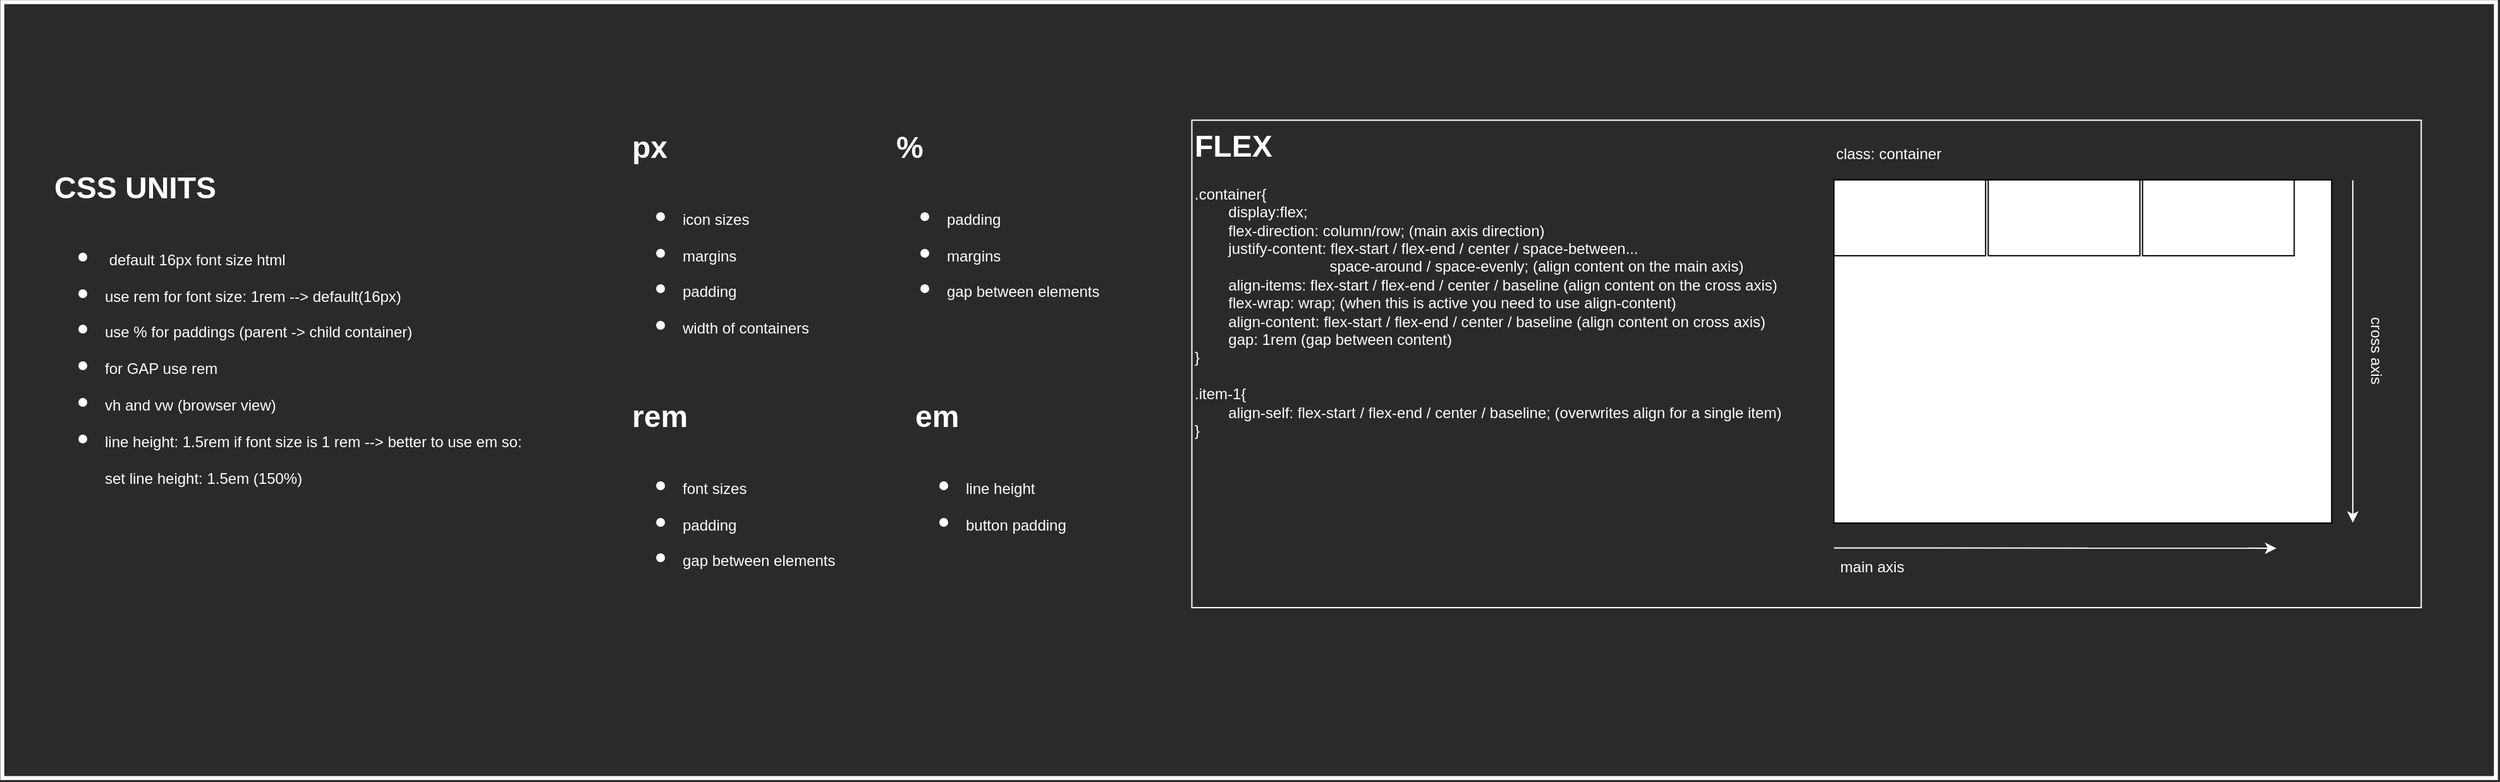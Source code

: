 <mxfile version="26.0.9">
  <diagram name="Page-1" id="AAiiQWBEAkQxzteKU6x-">
    <mxGraphModel dx="2824" dy="1800" grid="0" gridSize="3.937" guides="0" tooltips="1" connect="0" arrows="0" fold="1" page="0" pageScale="1" pageWidth="1600" pageHeight="900" background="#2a2a2a" math="0" shadow="0">
      <root>
        <mxCell id="0" />
        <mxCell id="1" parent="0" />
        <mxCell id="TYYw9LiW6u4KMub6DSwJ-14" value="" style="rounded=0;whiteSpace=wrap;html=1;fillColor=none;strokeWidth=3.15;fontColor=light-dark(#ffffff, #ededed);labelBorderColor=light-dark(#FFFFFF,#EDEDED);strokeColor=#FFFFFF;" parent="1" vertex="1">
          <mxGeometry x="-51.18" y="-43.31" width="1972.43" height="614.18" as="geometry" />
        </mxCell>
        <mxCell id="TYYw9LiW6u4KMub6DSwJ-2" value="&lt;h1 style=&quot;margin-top: 0px;&quot;&gt;CSS UNITS&lt;/h1&gt;&lt;h1 style=&quot;margin-top: 0px;&quot;&gt;&lt;ul&gt;&lt;li&gt;&lt;span style=&quot;font-size: 12px; font-weight: 400;&quot;&gt;&amp;nbsp;default 16px font size html&lt;/span&gt;&lt;/li&gt;&lt;li&gt;&lt;span style=&quot;font-size: 12px; font-weight: 400;&quot;&gt;use rem for font size: 1rem --&amp;gt; default(16px)&lt;/span&gt;&lt;/li&gt;&lt;li&gt;&lt;span style=&quot;font-size: 12px; font-weight: 400;&quot;&gt;use % for paddings (parent -&amp;gt; child container)&lt;/span&gt;&lt;/li&gt;&lt;li&gt;&lt;span style=&quot;font-size: 12px; font-weight: 400;&quot;&gt;for GAP use rem&lt;/span&gt;&lt;/li&gt;&lt;li&gt;&lt;span style=&quot;font-size: 12px; font-weight: 400;&quot;&gt;vh and vw (browser view)&lt;/span&gt;&lt;/li&gt;&lt;li&gt;&lt;span style=&quot;font-size: 12px; font-weight: 400;&quot;&gt;line height: 1.5rem if font size is 1 rem --&amp;gt; better to use em so:&lt;br&gt;set line height: 1.5em (150%)&lt;/span&gt;&lt;/li&gt;&lt;/ul&gt;&lt;/h1&gt;" style="text;html=1;whiteSpace=wrap;overflow=hidden;rounded=0;strokeColor=none;strokeWidth=1.968;fontColor=light-dark(#ffffff, #ededed);" parent="1" vertex="1">
          <mxGeometry x="-11.81" y="82.68" width="397.63" height="314.96" as="geometry" />
        </mxCell>
        <mxCell id="TYYw9LiW6u4KMub6DSwJ-8" value="&lt;h1 style=&quot;margin-top: 0px;&quot;&gt;&lt;span style=&quot;background-color: initial;&quot;&gt;px&lt;/span&gt;&lt;/h1&gt;&lt;h1 style=&quot;margin-top: 0px;&quot;&gt;&lt;ul&gt;&lt;li&gt;&lt;span style=&quot;font-size: 12px; font-weight: 400;&quot;&gt;icon sizes&lt;/span&gt;&lt;/li&gt;&lt;li&gt;&lt;span style=&quot;font-size: 12px; font-weight: 400;&quot;&gt;margins&lt;/span&gt;&lt;/li&gt;&lt;li&gt;&lt;span style=&quot;font-size: 12px; font-weight: 400;&quot;&gt;padding&lt;/span&gt;&lt;/li&gt;&lt;li&gt;&lt;span style=&quot;font-size: 12px; font-weight: 400;&quot;&gt;width of containers&lt;/span&gt;&lt;/li&gt;&lt;/ul&gt;&lt;/h1&gt;" style="text;html=1;whiteSpace=wrap;overflow=hidden;rounded=0;fontColor=light-dark(#ffffff, #ededed);" parent="1" vertex="1">
          <mxGeometry x="444.88" y="51.18" width="200.79" height="208.66" as="geometry" />
        </mxCell>
        <mxCell id="TYYw9LiW6u4KMub6DSwJ-10" value="&lt;h1 style=&quot;margin-top: 0px;&quot;&gt;%&lt;/h1&gt;&lt;h1 style=&quot;margin-top: 0px;&quot;&gt;&lt;ul&gt;&lt;li&gt;&lt;span style=&quot;font-size: 12px; font-weight: 400;&quot;&gt;padding&lt;/span&gt;&lt;/li&gt;&lt;li&gt;&lt;span style=&quot;font-size: 12px; font-weight: 400;&quot;&gt;margins&lt;/span&gt;&lt;/li&gt;&lt;li&gt;&lt;span style=&quot;font-size: 12px; font-weight: 400;&quot;&gt;gap between elements&lt;/span&gt;&lt;/li&gt;&lt;/ul&gt;&lt;/h1&gt;" style="text;html=1;whiteSpace=wrap;overflow=hidden;rounded=0;fontColor=light-dark(#ffffff, #ededed);" parent="1" vertex="1">
          <mxGeometry x="653.54" y="51.18" width="196.85" height="173.22" as="geometry" />
        </mxCell>
        <mxCell id="TYYw9LiW6u4KMub6DSwJ-11" value="&lt;h1 style=&quot;margin-top: 0px;&quot;&gt;rem&lt;/h1&gt;&lt;h1 style=&quot;margin-top: 0px;&quot;&gt;&lt;ul&gt;&lt;li&gt;&lt;span style=&quot;font-size: 12px; font-weight: 400;&quot;&gt;font sizes&lt;/span&gt;&lt;/li&gt;&lt;li&gt;&lt;span style=&quot;font-size: 12px; font-weight: 400;&quot;&gt;padding&lt;/span&gt;&lt;/li&gt;&lt;li&gt;&lt;span style=&quot;font-size: 12px; font-weight: 400;&quot;&gt;gap between elements&lt;/span&gt;&lt;/li&gt;&lt;/ul&gt;&lt;/h1&gt;" style="text;html=1;whiteSpace=wrap;overflow=hidden;rounded=0;fontColor=light-dark(#ffffff, #ededed);" parent="1" vertex="1">
          <mxGeometry x="444.877" y="263.777" width="196.85" height="173.22" as="geometry" />
        </mxCell>
        <mxCell id="TYYw9LiW6u4KMub6DSwJ-12" value="&lt;h1 style=&quot;margin-top: 0px;&quot;&gt;em&lt;/h1&gt;&lt;h1 style=&quot;margin-top: 0px;&quot;&gt;&lt;ul&gt;&lt;li&gt;&lt;span style=&quot;font-size: 12px; font-weight: 400;&quot;&gt;line height&lt;/span&gt;&lt;/li&gt;&lt;li&gt;&lt;span style=&quot;font-size: 12px; font-weight: 400;&quot;&gt;button padding&lt;/span&gt;&lt;/li&gt;&lt;/ul&gt;&lt;/h1&gt;" style="text;html=1;whiteSpace=wrap;overflow=hidden;rounded=0;fontColor=light-dark(#ffffff, #ededed);" parent="1" vertex="1">
          <mxGeometry x="669.294" y="263.774" width="196.85" height="173.22" as="geometry" />
        </mxCell>
        <mxCell id="TYYw9LiW6u4KMub6DSwJ-15" value="&lt;h1 style=&quot;margin-top: 0px;&quot;&gt;FLEX&lt;/h1&gt;&lt;div&gt;.container{&lt;/div&gt;&lt;div&gt;&lt;span style=&quot;white-space: pre;&quot;&gt;&#x9;&lt;/span&gt;display:flex;&lt;br&gt;&lt;/div&gt;&lt;div&gt;&lt;span style=&quot;white-space: pre;&quot;&gt;&#x9;&lt;/span&gt;flex-direction: column/row; (main axis direction)&lt;br&gt;&lt;/div&gt;&lt;div&gt;&lt;span style=&quot;white-space: pre;&quot;&gt;&#x9;&lt;/span&gt;justify-content: flex-start / flex-end / center / space-between...&lt;br&gt;&lt;/div&gt;&lt;div&gt;&lt;span style=&quot;white-space: pre;&quot;&gt;&#x9;&lt;/span&gt;&lt;span style=&quot;white-space: pre;&quot;&gt;&#x9;&lt;/span&gt;&lt;span style=&quot;white-space: pre;&quot;&gt;&#x9;&lt;/span&gt;&lt;span style=&quot;white-space: pre;&quot;&gt;&#x9;&lt;/span&gt;space-around / space-evenly; (align content on the main axis)&lt;br&gt;&lt;/div&gt;&lt;div&gt;&lt;span style=&quot;white-space: pre;&quot;&gt;&#x9;&lt;/span&gt;align-items: flex-start / flex-end / center / baseline (align content on the cross axis)&lt;br&gt;&lt;/div&gt;&lt;div&gt;&lt;span style=&quot;white-space: pre;&quot;&gt;&#x9;&lt;/span&gt;flex-wrap: wrap; (when this is active you need to use align-content)&lt;br&gt;&lt;/div&gt;&lt;div&gt;&lt;span style=&quot;white-space: pre;&quot;&gt;&#x9;&lt;/span&gt;align-content:&amp;nbsp;&lt;span style=&quot;background-color: initial;&quot;&gt;flex-start / flex-end / center / baseline (align content on cross axis)&lt;/span&gt;&lt;br&gt;&lt;/div&gt;&lt;div&gt;&lt;span style=&quot;background-color: initial;&quot;&gt;&lt;span style=&quot;white-space: pre;&quot;&gt;&#x9;&lt;/span&gt;gap: 1rem (gap between content)&lt;/span&gt;&lt;/div&gt;&lt;div&gt;}&lt;/div&gt;&lt;div&gt;&lt;br&gt;&lt;/div&gt;&lt;div&gt;.item-1{&lt;/div&gt;&lt;div&gt;&lt;span style=&quot;white-space: pre;&quot;&gt;&#x9;&lt;/span&gt;align-self: flex-start / flex-end / center / baseline; (overwrites align for a single item)&lt;/div&gt;&lt;div&gt;}&lt;/div&gt;" style="text;html=1;whiteSpace=wrap;overflow=hidden;rounded=0;labelBorderColor=none;strokeColor=#FFFFFF;fontColor=light-dark(#ffffff, #ededed);" parent="1" vertex="1">
          <mxGeometry x="889.76" y="50.16" width="972.44" height="385.83" as="geometry" />
        </mxCell>
        <mxCell id="TYYw9LiW6u4KMub6DSwJ-17" value="" style="rounded=0;whiteSpace=wrap;html=1;glass=0;fillColor=#FFFFFF;fontColor=light-dark(#ffffff, #ededed);" parent="1" vertex="1">
          <mxGeometry x="1397.64" y="97.4" width="393.7" height="271.65" as="geometry" />
        </mxCell>
        <mxCell id="TYYw9LiW6u4KMub6DSwJ-18" value="class: container" style="text;html=1;align=center;verticalAlign=middle;whiteSpace=wrap;rounded=0;fontColor=light-dark(#ffffff, #ededed);" parent="1" vertex="1">
          <mxGeometry x="1389.76" y="61.97" width="102.36" height="30" as="geometry" />
        </mxCell>
        <mxCell id="TYYw9LiW6u4KMub6DSwJ-21" value="" style="endArrow=classic;html=1;rounded=0;entryX=0.847;entryY=0.786;entryDx=0;entryDy=0;entryPerimeter=0;fontColor=light-dark(#ffffff, #ededed);strokeColor=#FFFFFF;" parent="1" edge="1">
          <mxGeometry width="50" height="50" relative="1" as="geometry">
            <mxPoint x="1397.64" y="388.74" as="sourcePoint" />
            <mxPoint x="1747.679" y="388.948" as="targetPoint" />
          </mxGeometry>
        </mxCell>
        <mxCell id="TYYw9LiW6u4KMub6DSwJ-23" value="main axis" style="text;html=1;align=center;verticalAlign=middle;whiteSpace=wrap;rounded=0;fontColor=light-dark(#ffffff, #ededed);" parent="1" vertex="1">
          <mxGeometry x="1397.64" y="388.74" width="60" height="30" as="geometry" />
        </mxCell>
        <mxCell id="TYYw9LiW6u4KMub6DSwJ-24" value="" style="rounded=0;whiteSpace=wrap;html=1;fontColor=light-dark(#ffffff, #ededed);" parent="1" vertex="1">
          <mxGeometry x="1397.64" y="97.4" width="120" height="60" as="geometry" />
        </mxCell>
        <mxCell id="TYYw9LiW6u4KMub6DSwJ-25" value="" style="rounded=0;whiteSpace=wrap;html=1;fontColor=light-dark(#ffffff, #ededed);" parent="1" vertex="1">
          <mxGeometry x="1519.687" y="97.397" width="120" height="60" as="geometry" />
        </mxCell>
        <mxCell id="TYYw9LiW6u4KMub6DSwJ-26" value="" style="rounded=0;whiteSpace=wrap;html=1;fontColor=light-dark(#ffffff, #ededed);" parent="1" vertex="1">
          <mxGeometry x="1641.734" y="97.404" width="120" height="60" as="geometry" />
        </mxCell>
        <mxCell id="TYYw9LiW6u4KMub6DSwJ-27" value="" style="endArrow=classic;html=1;rounded=0;fontColor=light-dark(#ffffff, #ededed);strokeColor=#FFFFFF;" parent="1" edge="1">
          <mxGeometry width="50" height="50" relative="1" as="geometry">
            <mxPoint x="1808.09" y="97.79" as="sourcePoint" />
            <mxPoint x="1808.09" y="368.79" as="targetPoint" />
          </mxGeometry>
        </mxCell>
        <mxCell id="TYYw9LiW6u4KMub6DSwJ-28" value="cross axis" style="text;html=1;align=center;verticalAlign=middle;whiteSpace=wrap;rounded=0;horizontal=1;textDirection=vertical-rl;fontColor=light-dark(#ffffff, #ededed);" parent="1" vertex="1">
          <mxGeometry x="1815.96" y="97.41" width="19.69" height="271.65" as="geometry" />
        </mxCell>
        <mxCell id="TYYw9LiW6u4KMub6DSwJ-30" value="class: item" style="text;html=1;align=center;verticalAlign=middle;whiteSpace=wrap;rounded=0;fontColor=light-dark(#ffffff, #ededed);" parent="1" vertex="1">
          <mxGeometry x="1425.2" y="112.4" width="60" height="30" as="geometry" />
        </mxCell>
        <mxCell id="TYYw9LiW6u4KMub6DSwJ-31" style="edgeStyle=orthogonalEdgeStyle;rounded=0;orthogonalLoop=1;jettySize=auto;html=1;exitX=0.5;exitY=1;exitDx=0;exitDy=0;fontColor=light-dark(#ffffff, #ededed);" parent="1" source="TYYw9LiW6u4KMub6DSwJ-15" target="TYYw9LiW6u4KMub6DSwJ-15" edge="1">
          <mxGeometry relative="1" as="geometry" />
        </mxCell>
      </root>
    </mxGraphModel>
  </diagram>
</mxfile>
